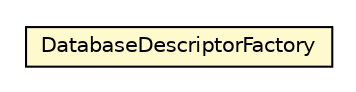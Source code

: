 #!/usr/local/bin/dot
#
# Class diagram 
# Generated by UMLGraph version 5.1 (http://www.umlgraph.org/)
#

digraph G {
	edge [fontname="Helvetica",fontsize=10,labelfontname="Helvetica",labelfontsize=10];
	node [fontname="Helvetica",fontsize=10,shape=plaintext];
	nodesep=0.25;
	ranksep=0.5;
	// pt.ist.fenixframework.pstm.repository.database.DatabaseDescriptorFactory
	c22561 [label=<<table title="pt.ist.fenixframework.pstm.repository.database.DatabaseDescriptorFactory" border="0" cellborder="1" cellspacing="0" cellpadding="2" port="p" bgcolor="lemonChiffon" href="./DatabaseDescriptorFactory.html">
		<tr><td><table border="0" cellspacing="0" cellpadding="1">
<tr><td align="center" balign="center"> DatabaseDescriptorFactory </td></tr>
		</table></td></tr>
		</table>>, fontname="Helvetica", fontcolor="black", fontsize=10.0];
}

